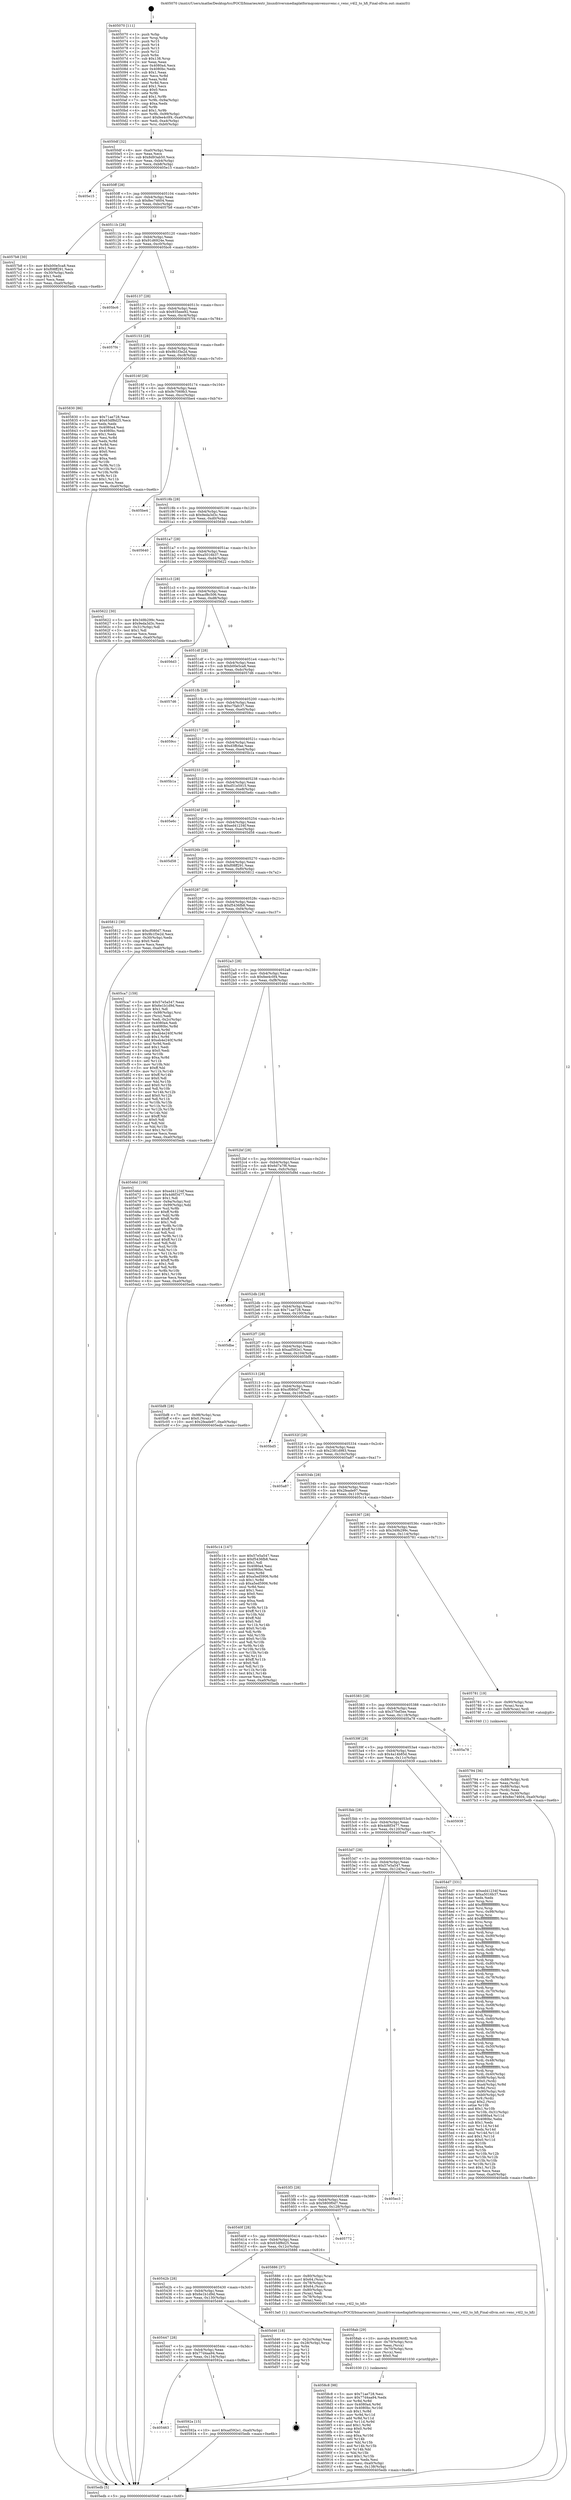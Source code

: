 digraph "0x405070" {
  label = "0x405070 (/mnt/c/Users/mathe/Desktop/tcc/POCII/binaries/extr_linuxdriversmediaplatformqcomvenusvenc.c_venc_v4l2_to_hfi_Final-ollvm.out::main(0))"
  labelloc = "t"
  node[shape=record]

  Entry [label="",width=0.3,height=0.3,shape=circle,fillcolor=black,style=filled]
  "0x4050df" [label="{
     0x4050df [32]\l
     | [instrs]\l
     &nbsp;&nbsp;0x4050df \<+6\>: mov -0xa0(%rbp),%eax\l
     &nbsp;&nbsp;0x4050e5 \<+2\>: mov %eax,%ecx\l
     &nbsp;&nbsp;0x4050e7 \<+6\>: sub $0x8d93ab50,%ecx\l
     &nbsp;&nbsp;0x4050ed \<+6\>: mov %eax,-0xb4(%rbp)\l
     &nbsp;&nbsp;0x4050f3 \<+6\>: mov %ecx,-0xb8(%rbp)\l
     &nbsp;&nbsp;0x4050f9 \<+6\>: je 0000000000405e15 \<main+0xda5\>\l
  }"]
  "0x405e15" [label="{
     0x405e15\l
  }", style=dashed]
  "0x4050ff" [label="{
     0x4050ff [28]\l
     | [instrs]\l
     &nbsp;&nbsp;0x4050ff \<+5\>: jmp 0000000000405104 \<main+0x94\>\l
     &nbsp;&nbsp;0x405104 \<+6\>: mov -0xb4(%rbp),%eax\l
     &nbsp;&nbsp;0x40510a \<+5\>: sub $0x8ec74604,%eax\l
     &nbsp;&nbsp;0x40510f \<+6\>: mov %eax,-0xbc(%rbp)\l
     &nbsp;&nbsp;0x405115 \<+6\>: je 00000000004057b8 \<main+0x748\>\l
  }"]
  Exit [label="",width=0.3,height=0.3,shape=circle,fillcolor=black,style=filled,peripheries=2]
  "0x4057b8" [label="{
     0x4057b8 [30]\l
     | [instrs]\l
     &nbsp;&nbsp;0x4057b8 \<+5\>: mov $0xb00e5ca8,%eax\l
     &nbsp;&nbsp;0x4057bd \<+5\>: mov $0xf08ff291,%ecx\l
     &nbsp;&nbsp;0x4057c2 \<+3\>: mov -0x30(%rbp),%edx\l
     &nbsp;&nbsp;0x4057c5 \<+3\>: cmp $0x1,%edx\l
     &nbsp;&nbsp;0x4057c8 \<+3\>: cmovl %ecx,%eax\l
     &nbsp;&nbsp;0x4057cb \<+6\>: mov %eax,-0xa0(%rbp)\l
     &nbsp;&nbsp;0x4057d1 \<+5\>: jmp 0000000000405edb \<main+0xe6b\>\l
  }"]
  "0x40511b" [label="{
     0x40511b [28]\l
     | [instrs]\l
     &nbsp;&nbsp;0x40511b \<+5\>: jmp 0000000000405120 \<main+0xb0\>\l
     &nbsp;&nbsp;0x405120 \<+6\>: mov -0xb4(%rbp),%eax\l
     &nbsp;&nbsp;0x405126 \<+5\>: sub $0x91d6924e,%eax\l
     &nbsp;&nbsp;0x40512b \<+6\>: mov %eax,-0xc0(%rbp)\l
     &nbsp;&nbsp;0x405131 \<+6\>: je 0000000000405bc6 \<main+0xb56\>\l
  }"]
  "0x405463" [label="{
     0x405463\l
  }", style=dashed]
  "0x405bc6" [label="{
     0x405bc6\l
  }", style=dashed]
  "0x405137" [label="{
     0x405137 [28]\l
     | [instrs]\l
     &nbsp;&nbsp;0x405137 \<+5\>: jmp 000000000040513c \<main+0xcc\>\l
     &nbsp;&nbsp;0x40513c \<+6\>: mov -0xb4(%rbp),%eax\l
     &nbsp;&nbsp;0x405142 \<+5\>: sub $0x935eee92,%eax\l
     &nbsp;&nbsp;0x405147 \<+6\>: mov %eax,-0xc4(%rbp)\l
     &nbsp;&nbsp;0x40514d \<+6\>: je 00000000004057f4 \<main+0x784\>\l
  }"]
  "0x40592a" [label="{
     0x40592a [15]\l
     | [instrs]\l
     &nbsp;&nbsp;0x40592a \<+10\>: movl $0xad592e1,-0xa0(%rbp)\l
     &nbsp;&nbsp;0x405934 \<+5\>: jmp 0000000000405edb \<main+0xe6b\>\l
  }"]
  "0x4057f4" [label="{
     0x4057f4\l
  }", style=dashed]
  "0x405153" [label="{
     0x405153 [28]\l
     | [instrs]\l
     &nbsp;&nbsp;0x405153 \<+5\>: jmp 0000000000405158 \<main+0xe8\>\l
     &nbsp;&nbsp;0x405158 \<+6\>: mov -0xb4(%rbp),%eax\l
     &nbsp;&nbsp;0x40515e \<+5\>: sub $0x9b1f3e2d,%eax\l
     &nbsp;&nbsp;0x405163 \<+6\>: mov %eax,-0xc8(%rbp)\l
     &nbsp;&nbsp;0x405169 \<+6\>: je 0000000000405830 \<main+0x7c0\>\l
  }"]
  "0x405447" [label="{
     0x405447 [28]\l
     | [instrs]\l
     &nbsp;&nbsp;0x405447 \<+5\>: jmp 000000000040544c \<main+0x3dc\>\l
     &nbsp;&nbsp;0x40544c \<+6\>: mov -0xb4(%rbp),%eax\l
     &nbsp;&nbsp;0x405452 \<+5\>: sub $0x77d4aa94,%eax\l
     &nbsp;&nbsp;0x405457 \<+6\>: mov %eax,-0x134(%rbp)\l
     &nbsp;&nbsp;0x40545d \<+6\>: je 000000000040592a \<main+0x8ba\>\l
  }"]
  "0x405830" [label="{
     0x405830 [86]\l
     | [instrs]\l
     &nbsp;&nbsp;0x405830 \<+5\>: mov $0x71ae728,%eax\l
     &nbsp;&nbsp;0x405835 \<+5\>: mov $0x63df8d25,%ecx\l
     &nbsp;&nbsp;0x40583a \<+2\>: xor %edx,%edx\l
     &nbsp;&nbsp;0x40583c \<+7\>: mov 0x4080a4,%esi\l
     &nbsp;&nbsp;0x405843 \<+7\>: mov 0x4080bc,%edi\l
     &nbsp;&nbsp;0x40584a \<+3\>: sub $0x1,%edx\l
     &nbsp;&nbsp;0x40584d \<+3\>: mov %esi,%r8d\l
     &nbsp;&nbsp;0x405850 \<+3\>: add %edx,%r8d\l
     &nbsp;&nbsp;0x405853 \<+4\>: imul %r8d,%esi\l
     &nbsp;&nbsp;0x405857 \<+3\>: and $0x1,%esi\l
     &nbsp;&nbsp;0x40585a \<+3\>: cmp $0x0,%esi\l
     &nbsp;&nbsp;0x40585d \<+4\>: sete %r9b\l
     &nbsp;&nbsp;0x405861 \<+3\>: cmp $0xa,%edi\l
     &nbsp;&nbsp;0x405864 \<+4\>: setl %r10b\l
     &nbsp;&nbsp;0x405868 \<+3\>: mov %r9b,%r11b\l
     &nbsp;&nbsp;0x40586b \<+3\>: and %r10b,%r11b\l
     &nbsp;&nbsp;0x40586e \<+3\>: xor %r10b,%r9b\l
     &nbsp;&nbsp;0x405871 \<+3\>: or %r9b,%r11b\l
     &nbsp;&nbsp;0x405874 \<+4\>: test $0x1,%r11b\l
     &nbsp;&nbsp;0x405878 \<+3\>: cmovne %ecx,%eax\l
     &nbsp;&nbsp;0x40587b \<+6\>: mov %eax,-0xa0(%rbp)\l
     &nbsp;&nbsp;0x405881 \<+5\>: jmp 0000000000405edb \<main+0xe6b\>\l
  }"]
  "0x40516f" [label="{
     0x40516f [28]\l
     | [instrs]\l
     &nbsp;&nbsp;0x40516f \<+5\>: jmp 0000000000405174 \<main+0x104\>\l
     &nbsp;&nbsp;0x405174 \<+6\>: mov -0xb4(%rbp),%eax\l
     &nbsp;&nbsp;0x40517a \<+5\>: sub $0x9c7069b3,%eax\l
     &nbsp;&nbsp;0x40517f \<+6\>: mov %eax,-0xcc(%rbp)\l
     &nbsp;&nbsp;0x405185 \<+6\>: je 0000000000405be4 \<main+0xb74\>\l
  }"]
  "0x405d46" [label="{
     0x405d46 [18]\l
     | [instrs]\l
     &nbsp;&nbsp;0x405d46 \<+3\>: mov -0x2c(%rbp),%eax\l
     &nbsp;&nbsp;0x405d49 \<+4\>: lea -0x28(%rbp),%rsp\l
     &nbsp;&nbsp;0x405d4d \<+1\>: pop %rbx\l
     &nbsp;&nbsp;0x405d4e \<+2\>: pop %r12\l
     &nbsp;&nbsp;0x405d50 \<+2\>: pop %r13\l
     &nbsp;&nbsp;0x405d52 \<+2\>: pop %r14\l
     &nbsp;&nbsp;0x405d54 \<+2\>: pop %r15\l
     &nbsp;&nbsp;0x405d56 \<+1\>: pop %rbp\l
     &nbsp;&nbsp;0x405d57 \<+1\>: ret\l
  }"]
  "0x405be4" [label="{
     0x405be4\l
  }", style=dashed]
  "0x40518b" [label="{
     0x40518b [28]\l
     | [instrs]\l
     &nbsp;&nbsp;0x40518b \<+5\>: jmp 0000000000405190 \<main+0x120\>\l
     &nbsp;&nbsp;0x405190 \<+6\>: mov -0xb4(%rbp),%eax\l
     &nbsp;&nbsp;0x405196 \<+5\>: sub $0x9eda3d3c,%eax\l
     &nbsp;&nbsp;0x40519b \<+6\>: mov %eax,-0xd0(%rbp)\l
     &nbsp;&nbsp;0x4051a1 \<+6\>: je 0000000000405640 \<main+0x5d0\>\l
  }"]
  "0x4058c8" [label="{
     0x4058c8 [98]\l
     | [instrs]\l
     &nbsp;&nbsp;0x4058c8 \<+5\>: mov $0x71ae728,%esi\l
     &nbsp;&nbsp;0x4058cd \<+5\>: mov $0x77d4aa94,%edx\l
     &nbsp;&nbsp;0x4058d2 \<+3\>: xor %r8d,%r8d\l
     &nbsp;&nbsp;0x4058d5 \<+8\>: mov 0x4080a4,%r9d\l
     &nbsp;&nbsp;0x4058dd \<+8\>: mov 0x4080bc,%r10d\l
     &nbsp;&nbsp;0x4058e5 \<+4\>: sub $0x1,%r8d\l
     &nbsp;&nbsp;0x4058e9 \<+3\>: mov %r9d,%r11d\l
     &nbsp;&nbsp;0x4058ec \<+3\>: add %r8d,%r11d\l
     &nbsp;&nbsp;0x4058ef \<+4\>: imul %r11d,%r9d\l
     &nbsp;&nbsp;0x4058f3 \<+4\>: and $0x1,%r9d\l
     &nbsp;&nbsp;0x4058f7 \<+4\>: cmp $0x0,%r9d\l
     &nbsp;&nbsp;0x4058fb \<+3\>: sete %bl\l
     &nbsp;&nbsp;0x4058fe \<+4\>: cmp $0xa,%r10d\l
     &nbsp;&nbsp;0x405902 \<+4\>: setl %r14b\l
     &nbsp;&nbsp;0x405906 \<+3\>: mov %bl,%r15b\l
     &nbsp;&nbsp;0x405909 \<+3\>: and %r14b,%r15b\l
     &nbsp;&nbsp;0x40590c \<+3\>: xor %r14b,%bl\l
     &nbsp;&nbsp;0x40590f \<+3\>: or %bl,%r15b\l
     &nbsp;&nbsp;0x405912 \<+4\>: test $0x1,%r15b\l
     &nbsp;&nbsp;0x405916 \<+3\>: cmovne %edx,%esi\l
     &nbsp;&nbsp;0x405919 \<+6\>: mov %esi,-0xa0(%rbp)\l
     &nbsp;&nbsp;0x40591f \<+6\>: mov %eax,-0x138(%rbp)\l
     &nbsp;&nbsp;0x405925 \<+5\>: jmp 0000000000405edb \<main+0xe6b\>\l
  }"]
  "0x405640" [label="{
     0x405640\l
  }", style=dashed]
  "0x4051a7" [label="{
     0x4051a7 [28]\l
     | [instrs]\l
     &nbsp;&nbsp;0x4051a7 \<+5\>: jmp 00000000004051ac \<main+0x13c\>\l
     &nbsp;&nbsp;0x4051ac \<+6\>: mov -0xb4(%rbp),%eax\l
     &nbsp;&nbsp;0x4051b2 \<+5\>: sub $0xa5016b37,%eax\l
     &nbsp;&nbsp;0x4051b7 \<+6\>: mov %eax,-0xd4(%rbp)\l
     &nbsp;&nbsp;0x4051bd \<+6\>: je 0000000000405622 \<main+0x5b2\>\l
  }"]
  "0x4058ab" [label="{
     0x4058ab [29]\l
     | [instrs]\l
     &nbsp;&nbsp;0x4058ab \<+10\>: movabs $0x4060f2,%rdi\l
     &nbsp;&nbsp;0x4058b5 \<+4\>: mov -0x70(%rbp),%rcx\l
     &nbsp;&nbsp;0x4058b9 \<+2\>: mov %eax,(%rcx)\l
     &nbsp;&nbsp;0x4058bb \<+4\>: mov -0x70(%rbp),%rcx\l
     &nbsp;&nbsp;0x4058bf \<+2\>: mov (%rcx),%esi\l
     &nbsp;&nbsp;0x4058c1 \<+2\>: mov $0x0,%al\l
     &nbsp;&nbsp;0x4058c3 \<+5\>: call 0000000000401030 \<printf@plt\>\l
     | [calls]\l
     &nbsp;&nbsp;0x401030 \{1\} (unknown)\l
  }"]
  "0x405622" [label="{
     0x405622 [30]\l
     | [instrs]\l
     &nbsp;&nbsp;0x405622 \<+5\>: mov $0x349b299c,%eax\l
     &nbsp;&nbsp;0x405627 \<+5\>: mov $0x9eda3d3c,%ecx\l
     &nbsp;&nbsp;0x40562c \<+3\>: mov -0x31(%rbp),%dl\l
     &nbsp;&nbsp;0x40562f \<+3\>: test $0x1,%dl\l
     &nbsp;&nbsp;0x405632 \<+3\>: cmovne %ecx,%eax\l
     &nbsp;&nbsp;0x405635 \<+6\>: mov %eax,-0xa0(%rbp)\l
     &nbsp;&nbsp;0x40563b \<+5\>: jmp 0000000000405edb \<main+0xe6b\>\l
  }"]
  "0x4051c3" [label="{
     0x4051c3 [28]\l
     | [instrs]\l
     &nbsp;&nbsp;0x4051c3 \<+5\>: jmp 00000000004051c8 \<main+0x158\>\l
     &nbsp;&nbsp;0x4051c8 \<+6\>: mov -0xb4(%rbp),%eax\l
     &nbsp;&nbsp;0x4051ce \<+5\>: sub $0xacf8c506,%eax\l
     &nbsp;&nbsp;0x4051d3 \<+6\>: mov %eax,-0xd8(%rbp)\l
     &nbsp;&nbsp;0x4051d9 \<+6\>: je 00000000004056d3 \<main+0x663\>\l
  }"]
  "0x40542b" [label="{
     0x40542b [28]\l
     | [instrs]\l
     &nbsp;&nbsp;0x40542b \<+5\>: jmp 0000000000405430 \<main+0x3c0\>\l
     &nbsp;&nbsp;0x405430 \<+6\>: mov -0xb4(%rbp),%eax\l
     &nbsp;&nbsp;0x405436 \<+5\>: sub $0x6e1b1d9d,%eax\l
     &nbsp;&nbsp;0x40543b \<+6\>: mov %eax,-0x130(%rbp)\l
     &nbsp;&nbsp;0x405441 \<+6\>: je 0000000000405d46 \<main+0xcd6\>\l
  }"]
  "0x4056d3" [label="{
     0x4056d3\l
  }", style=dashed]
  "0x4051df" [label="{
     0x4051df [28]\l
     | [instrs]\l
     &nbsp;&nbsp;0x4051df \<+5\>: jmp 00000000004051e4 \<main+0x174\>\l
     &nbsp;&nbsp;0x4051e4 \<+6\>: mov -0xb4(%rbp),%eax\l
     &nbsp;&nbsp;0x4051ea \<+5\>: sub $0xb00e5ca8,%eax\l
     &nbsp;&nbsp;0x4051ef \<+6\>: mov %eax,-0xdc(%rbp)\l
     &nbsp;&nbsp;0x4051f5 \<+6\>: je 00000000004057d6 \<main+0x766\>\l
  }"]
  "0x405886" [label="{
     0x405886 [37]\l
     | [instrs]\l
     &nbsp;&nbsp;0x405886 \<+4\>: mov -0x80(%rbp),%rax\l
     &nbsp;&nbsp;0x40588a \<+6\>: movl $0x64,(%rax)\l
     &nbsp;&nbsp;0x405890 \<+4\>: mov -0x78(%rbp),%rax\l
     &nbsp;&nbsp;0x405894 \<+6\>: movl $0x64,(%rax)\l
     &nbsp;&nbsp;0x40589a \<+4\>: mov -0x80(%rbp),%rax\l
     &nbsp;&nbsp;0x40589e \<+2\>: mov (%rax),%edi\l
     &nbsp;&nbsp;0x4058a0 \<+4\>: mov -0x78(%rbp),%rax\l
     &nbsp;&nbsp;0x4058a4 \<+2\>: mov (%rax),%esi\l
     &nbsp;&nbsp;0x4058a6 \<+5\>: call 00000000004013a0 \<venc_v4l2_to_hfi\>\l
     | [calls]\l
     &nbsp;&nbsp;0x4013a0 \{1\} (/mnt/c/Users/mathe/Desktop/tcc/POCII/binaries/extr_linuxdriversmediaplatformqcomvenusvenc.c_venc_v4l2_to_hfi_Final-ollvm.out::venc_v4l2_to_hfi)\l
  }"]
  "0x4057d6" [label="{
     0x4057d6\l
  }", style=dashed]
  "0x4051fb" [label="{
     0x4051fb [28]\l
     | [instrs]\l
     &nbsp;&nbsp;0x4051fb \<+5\>: jmp 0000000000405200 \<main+0x190\>\l
     &nbsp;&nbsp;0x405200 \<+6\>: mov -0xb4(%rbp),%eax\l
     &nbsp;&nbsp;0x405206 \<+5\>: sub $0xc7fafc37,%eax\l
     &nbsp;&nbsp;0x40520b \<+6\>: mov %eax,-0xe0(%rbp)\l
     &nbsp;&nbsp;0x405211 \<+6\>: je 00000000004059cc \<main+0x95c\>\l
  }"]
  "0x40540f" [label="{
     0x40540f [28]\l
     | [instrs]\l
     &nbsp;&nbsp;0x40540f \<+5\>: jmp 0000000000405414 \<main+0x3a4\>\l
     &nbsp;&nbsp;0x405414 \<+6\>: mov -0xb4(%rbp),%eax\l
     &nbsp;&nbsp;0x40541a \<+5\>: sub $0x63df8d25,%eax\l
     &nbsp;&nbsp;0x40541f \<+6\>: mov %eax,-0x12c(%rbp)\l
     &nbsp;&nbsp;0x405425 \<+6\>: je 0000000000405886 \<main+0x816\>\l
  }"]
  "0x4059cc" [label="{
     0x4059cc\l
  }", style=dashed]
  "0x405217" [label="{
     0x405217 [28]\l
     | [instrs]\l
     &nbsp;&nbsp;0x405217 \<+5\>: jmp 000000000040521c \<main+0x1ac\>\l
     &nbsp;&nbsp;0x40521c \<+6\>: mov -0xb4(%rbp),%eax\l
     &nbsp;&nbsp;0x405222 \<+5\>: sub $0xd3ffcfae,%eax\l
     &nbsp;&nbsp;0x405227 \<+6\>: mov %eax,-0xe4(%rbp)\l
     &nbsp;&nbsp;0x40522d \<+6\>: je 0000000000405b1a \<main+0xaaa\>\l
  }"]
  "0x405772" [label="{
     0x405772\l
  }", style=dashed]
  "0x405b1a" [label="{
     0x405b1a\l
  }", style=dashed]
  "0x405233" [label="{
     0x405233 [28]\l
     | [instrs]\l
     &nbsp;&nbsp;0x405233 \<+5\>: jmp 0000000000405238 \<main+0x1c8\>\l
     &nbsp;&nbsp;0x405238 \<+6\>: mov -0xb4(%rbp),%eax\l
     &nbsp;&nbsp;0x40523e \<+5\>: sub $0xd51e5915,%eax\l
     &nbsp;&nbsp;0x405243 \<+6\>: mov %eax,-0xe8(%rbp)\l
     &nbsp;&nbsp;0x405249 \<+6\>: je 0000000000405e6c \<main+0xdfc\>\l
  }"]
  "0x4053f3" [label="{
     0x4053f3 [28]\l
     | [instrs]\l
     &nbsp;&nbsp;0x4053f3 \<+5\>: jmp 00000000004053f8 \<main+0x388\>\l
     &nbsp;&nbsp;0x4053f8 \<+6\>: mov -0xb4(%rbp),%eax\l
     &nbsp;&nbsp;0x4053fe \<+5\>: sub $0x5800f0d7,%eax\l
     &nbsp;&nbsp;0x405403 \<+6\>: mov %eax,-0x128(%rbp)\l
     &nbsp;&nbsp;0x405409 \<+6\>: je 0000000000405772 \<main+0x702\>\l
  }"]
  "0x405e6c" [label="{
     0x405e6c\l
  }", style=dashed]
  "0x40524f" [label="{
     0x40524f [28]\l
     | [instrs]\l
     &nbsp;&nbsp;0x40524f \<+5\>: jmp 0000000000405254 \<main+0x1e4\>\l
     &nbsp;&nbsp;0x405254 \<+6\>: mov -0xb4(%rbp),%eax\l
     &nbsp;&nbsp;0x40525a \<+5\>: sub $0xed41234f,%eax\l
     &nbsp;&nbsp;0x40525f \<+6\>: mov %eax,-0xec(%rbp)\l
     &nbsp;&nbsp;0x405265 \<+6\>: je 0000000000405d58 \<main+0xce8\>\l
  }"]
  "0x405ec3" [label="{
     0x405ec3\l
  }", style=dashed]
  "0x405d58" [label="{
     0x405d58\l
  }", style=dashed]
  "0x40526b" [label="{
     0x40526b [28]\l
     | [instrs]\l
     &nbsp;&nbsp;0x40526b \<+5\>: jmp 0000000000405270 \<main+0x200\>\l
     &nbsp;&nbsp;0x405270 \<+6\>: mov -0xb4(%rbp),%eax\l
     &nbsp;&nbsp;0x405276 \<+5\>: sub $0xf08ff291,%eax\l
     &nbsp;&nbsp;0x40527b \<+6\>: mov %eax,-0xf0(%rbp)\l
     &nbsp;&nbsp;0x405281 \<+6\>: je 0000000000405812 \<main+0x7a2\>\l
  }"]
  "0x405794" [label="{
     0x405794 [36]\l
     | [instrs]\l
     &nbsp;&nbsp;0x405794 \<+7\>: mov -0x88(%rbp),%rdi\l
     &nbsp;&nbsp;0x40579b \<+2\>: mov %eax,(%rdi)\l
     &nbsp;&nbsp;0x40579d \<+7\>: mov -0x88(%rbp),%rdi\l
     &nbsp;&nbsp;0x4057a4 \<+2\>: mov (%rdi),%eax\l
     &nbsp;&nbsp;0x4057a6 \<+3\>: mov %eax,-0x30(%rbp)\l
     &nbsp;&nbsp;0x4057a9 \<+10\>: movl $0x8ec74604,-0xa0(%rbp)\l
     &nbsp;&nbsp;0x4057b3 \<+5\>: jmp 0000000000405edb \<main+0xe6b\>\l
  }"]
  "0x405812" [label="{
     0x405812 [30]\l
     | [instrs]\l
     &nbsp;&nbsp;0x405812 \<+5\>: mov $0xcf080d7,%eax\l
     &nbsp;&nbsp;0x405817 \<+5\>: mov $0x9b1f3e2d,%ecx\l
     &nbsp;&nbsp;0x40581c \<+3\>: mov -0x30(%rbp),%edx\l
     &nbsp;&nbsp;0x40581f \<+3\>: cmp $0x0,%edx\l
     &nbsp;&nbsp;0x405822 \<+3\>: cmove %ecx,%eax\l
     &nbsp;&nbsp;0x405825 \<+6\>: mov %eax,-0xa0(%rbp)\l
     &nbsp;&nbsp;0x40582b \<+5\>: jmp 0000000000405edb \<main+0xe6b\>\l
  }"]
  "0x405287" [label="{
     0x405287 [28]\l
     | [instrs]\l
     &nbsp;&nbsp;0x405287 \<+5\>: jmp 000000000040528c \<main+0x21c\>\l
     &nbsp;&nbsp;0x40528c \<+6\>: mov -0xb4(%rbp),%eax\l
     &nbsp;&nbsp;0x405292 \<+5\>: sub $0xf5436fb8,%eax\l
     &nbsp;&nbsp;0x405297 \<+6\>: mov %eax,-0xf4(%rbp)\l
     &nbsp;&nbsp;0x40529d \<+6\>: je 0000000000405ca7 \<main+0xc37\>\l
  }"]
  "0x4053d7" [label="{
     0x4053d7 [28]\l
     | [instrs]\l
     &nbsp;&nbsp;0x4053d7 \<+5\>: jmp 00000000004053dc \<main+0x36c\>\l
     &nbsp;&nbsp;0x4053dc \<+6\>: mov -0xb4(%rbp),%eax\l
     &nbsp;&nbsp;0x4053e2 \<+5\>: sub $0x57e5a547,%eax\l
     &nbsp;&nbsp;0x4053e7 \<+6\>: mov %eax,-0x124(%rbp)\l
     &nbsp;&nbsp;0x4053ed \<+6\>: je 0000000000405ec3 \<main+0xe53\>\l
  }"]
  "0x405ca7" [label="{
     0x405ca7 [159]\l
     | [instrs]\l
     &nbsp;&nbsp;0x405ca7 \<+5\>: mov $0x57e5a547,%eax\l
     &nbsp;&nbsp;0x405cac \<+5\>: mov $0x6e1b1d9d,%ecx\l
     &nbsp;&nbsp;0x405cb1 \<+2\>: mov $0x1,%dl\l
     &nbsp;&nbsp;0x405cb3 \<+7\>: mov -0x98(%rbp),%rsi\l
     &nbsp;&nbsp;0x405cba \<+2\>: mov (%rsi),%edi\l
     &nbsp;&nbsp;0x405cbc \<+3\>: mov %edi,-0x2c(%rbp)\l
     &nbsp;&nbsp;0x405cbf \<+7\>: mov 0x4080a4,%edi\l
     &nbsp;&nbsp;0x405cc6 \<+8\>: mov 0x4080bc,%r8d\l
     &nbsp;&nbsp;0x405cce \<+3\>: mov %edi,%r9d\l
     &nbsp;&nbsp;0x405cd1 \<+7\>: sub $0xeb4e240f,%r9d\l
     &nbsp;&nbsp;0x405cd8 \<+4\>: sub $0x1,%r9d\l
     &nbsp;&nbsp;0x405cdc \<+7\>: add $0xeb4e240f,%r9d\l
     &nbsp;&nbsp;0x405ce3 \<+4\>: imul %r9d,%edi\l
     &nbsp;&nbsp;0x405ce7 \<+3\>: and $0x1,%edi\l
     &nbsp;&nbsp;0x405cea \<+3\>: cmp $0x0,%edi\l
     &nbsp;&nbsp;0x405ced \<+4\>: sete %r10b\l
     &nbsp;&nbsp;0x405cf1 \<+4\>: cmp $0xa,%r8d\l
     &nbsp;&nbsp;0x405cf5 \<+4\>: setl %r11b\l
     &nbsp;&nbsp;0x405cf9 \<+3\>: mov %r10b,%bl\l
     &nbsp;&nbsp;0x405cfc \<+3\>: xor $0xff,%bl\l
     &nbsp;&nbsp;0x405cff \<+3\>: mov %r11b,%r14b\l
     &nbsp;&nbsp;0x405d02 \<+4\>: xor $0xff,%r14b\l
     &nbsp;&nbsp;0x405d06 \<+3\>: xor $0x0,%dl\l
     &nbsp;&nbsp;0x405d09 \<+3\>: mov %bl,%r15b\l
     &nbsp;&nbsp;0x405d0c \<+4\>: and $0x0,%r15b\l
     &nbsp;&nbsp;0x405d10 \<+3\>: and %dl,%r10b\l
     &nbsp;&nbsp;0x405d13 \<+3\>: mov %r14b,%r12b\l
     &nbsp;&nbsp;0x405d16 \<+4\>: and $0x0,%r12b\l
     &nbsp;&nbsp;0x405d1a \<+3\>: and %dl,%r11b\l
     &nbsp;&nbsp;0x405d1d \<+3\>: or %r10b,%r15b\l
     &nbsp;&nbsp;0x405d20 \<+3\>: or %r11b,%r12b\l
     &nbsp;&nbsp;0x405d23 \<+3\>: xor %r12b,%r15b\l
     &nbsp;&nbsp;0x405d26 \<+3\>: or %r14b,%bl\l
     &nbsp;&nbsp;0x405d29 \<+3\>: xor $0xff,%bl\l
     &nbsp;&nbsp;0x405d2c \<+3\>: or $0x0,%dl\l
     &nbsp;&nbsp;0x405d2f \<+2\>: and %dl,%bl\l
     &nbsp;&nbsp;0x405d31 \<+3\>: or %bl,%r15b\l
     &nbsp;&nbsp;0x405d34 \<+4\>: test $0x1,%r15b\l
     &nbsp;&nbsp;0x405d38 \<+3\>: cmovne %ecx,%eax\l
     &nbsp;&nbsp;0x405d3b \<+6\>: mov %eax,-0xa0(%rbp)\l
     &nbsp;&nbsp;0x405d41 \<+5\>: jmp 0000000000405edb \<main+0xe6b\>\l
  }"]
  "0x4052a3" [label="{
     0x4052a3 [28]\l
     | [instrs]\l
     &nbsp;&nbsp;0x4052a3 \<+5\>: jmp 00000000004052a8 \<main+0x238\>\l
     &nbsp;&nbsp;0x4052a8 \<+6\>: mov -0xb4(%rbp),%eax\l
     &nbsp;&nbsp;0x4052ae \<+5\>: sub $0xfee4c0f4,%eax\l
     &nbsp;&nbsp;0x4052b3 \<+6\>: mov %eax,-0xf8(%rbp)\l
     &nbsp;&nbsp;0x4052b9 \<+6\>: je 000000000040546d \<main+0x3fd\>\l
  }"]
  "0x4054d7" [label="{
     0x4054d7 [331]\l
     | [instrs]\l
     &nbsp;&nbsp;0x4054d7 \<+5\>: mov $0xed41234f,%eax\l
     &nbsp;&nbsp;0x4054dc \<+5\>: mov $0xa5016b37,%ecx\l
     &nbsp;&nbsp;0x4054e1 \<+2\>: xor %edx,%edx\l
     &nbsp;&nbsp;0x4054e3 \<+3\>: mov %rsp,%rsi\l
     &nbsp;&nbsp;0x4054e6 \<+4\>: add $0xfffffffffffffff0,%rsi\l
     &nbsp;&nbsp;0x4054ea \<+3\>: mov %rsi,%rsp\l
     &nbsp;&nbsp;0x4054ed \<+7\>: mov %rsi,-0x98(%rbp)\l
     &nbsp;&nbsp;0x4054f4 \<+3\>: mov %rsp,%rsi\l
     &nbsp;&nbsp;0x4054f7 \<+4\>: add $0xfffffffffffffff0,%rsi\l
     &nbsp;&nbsp;0x4054fb \<+3\>: mov %rsi,%rsp\l
     &nbsp;&nbsp;0x4054fe \<+3\>: mov %rsp,%rdi\l
     &nbsp;&nbsp;0x405501 \<+4\>: add $0xfffffffffffffff0,%rdi\l
     &nbsp;&nbsp;0x405505 \<+3\>: mov %rdi,%rsp\l
     &nbsp;&nbsp;0x405508 \<+7\>: mov %rdi,-0x90(%rbp)\l
     &nbsp;&nbsp;0x40550f \<+3\>: mov %rsp,%rdi\l
     &nbsp;&nbsp;0x405512 \<+4\>: add $0xfffffffffffffff0,%rdi\l
     &nbsp;&nbsp;0x405516 \<+3\>: mov %rdi,%rsp\l
     &nbsp;&nbsp;0x405519 \<+7\>: mov %rdi,-0x88(%rbp)\l
     &nbsp;&nbsp;0x405520 \<+3\>: mov %rsp,%rdi\l
     &nbsp;&nbsp;0x405523 \<+4\>: add $0xfffffffffffffff0,%rdi\l
     &nbsp;&nbsp;0x405527 \<+3\>: mov %rdi,%rsp\l
     &nbsp;&nbsp;0x40552a \<+4\>: mov %rdi,-0x80(%rbp)\l
     &nbsp;&nbsp;0x40552e \<+3\>: mov %rsp,%rdi\l
     &nbsp;&nbsp;0x405531 \<+4\>: add $0xfffffffffffffff0,%rdi\l
     &nbsp;&nbsp;0x405535 \<+3\>: mov %rdi,%rsp\l
     &nbsp;&nbsp;0x405538 \<+4\>: mov %rdi,-0x78(%rbp)\l
     &nbsp;&nbsp;0x40553c \<+3\>: mov %rsp,%rdi\l
     &nbsp;&nbsp;0x40553f \<+4\>: add $0xfffffffffffffff0,%rdi\l
     &nbsp;&nbsp;0x405543 \<+3\>: mov %rdi,%rsp\l
     &nbsp;&nbsp;0x405546 \<+4\>: mov %rdi,-0x70(%rbp)\l
     &nbsp;&nbsp;0x40554a \<+3\>: mov %rsp,%rdi\l
     &nbsp;&nbsp;0x40554d \<+4\>: add $0xfffffffffffffff0,%rdi\l
     &nbsp;&nbsp;0x405551 \<+3\>: mov %rdi,%rsp\l
     &nbsp;&nbsp;0x405554 \<+4\>: mov %rdi,-0x68(%rbp)\l
     &nbsp;&nbsp;0x405558 \<+3\>: mov %rsp,%rdi\l
     &nbsp;&nbsp;0x40555b \<+4\>: add $0xfffffffffffffff0,%rdi\l
     &nbsp;&nbsp;0x40555f \<+3\>: mov %rdi,%rsp\l
     &nbsp;&nbsp;0x405562 \<+4\>: mov %rdi,-0x60(%rbp)\l
     &nbsp;&nbsp;0x405566 \<+3\>: mov %rsp,%rdi\l
     &nbsp;&nbsp;0x405569 \<+4\>: add $0xfffffffffffffff0,%rdi\l
     &nbsp;&nbsp;0x40556d \<+3\>: mov %rdi,%rsp\l
     &nbsp;&nbsp;0x405570 \<+4\>: mov %rdi,-0x58(%rbp)\l
     &nbsp;&nbsp;0x405574 \<+3\>: mov %rsp,%rdi\l
     &nbsp;&nbsp;0x405577 \<+4\>: add $0xfffffffffffffff0,%rdi\l
     &nbsp;&nbsp;0x40557b \<+3\>: mov %rdi,%rsp\l
     &nbsp;&nbsp;0x40557e \<+4\>: mov %rdi,-0x50(%rbp)\l
     &nbsp;&nbsp;0x405582 \<+3\>: mov %rsp,%rdi\l
     &nbsp;&nbsp;0x405585 \<+4\>: add $0xfffffffffffffff0,%rdi\l
     &nbsp;&nbsp;0x405589 \<+3\>: mov %rdi,%rsp\l
     &nbsp;&nbsp;0x40558c \<+4\>: mov %rdi,-0x48(%rbp)\l
     &nbsp;&nbsp;0x405590 \<+3\>: mov %rsp,%rdi\l
     &nbsp;&nbsp;0x405593 \<+4\>: add $0xfffffffffffffff0,%rdi\l
     &nbsp;&nbsp;0x405597 \<+3\>: mov %rdi,%rsp\l
     &nbsp;&nbsp;0x40559a \<+4\>: mov %rdi,-0x40(%rbp)\l
     &nbsp;&nbsp;0x40559e \<+7\>: mov -0x98(%rbp),%rdi\l
     &nbsp;&nbsp;0x4055a5 \<+6\>: movl $0x0,(%rdi)\l
     &nbsp;&nbsp;0x4055ab \<+7\>: mov -0xa4(%rbp),%r8d\l
     &nbsp;&nbsp;0x4055b2 \<+3\>: mov %r8d,(%rsi)\l
     &nbsp;&nbsp;0x4055b5 \<+7\>: mov -0x90(%rbp),%rdi\l
     &nbsp;&nbsp;0x4055bc \<+7\>: mov -0xb0(%rbp),%r9\l
     &nbsp;&nbsp;0x4055c3 \<+3\>: mov %r9,(%rdi)\l
     &nbsp;&nbsp;0x4055c6 \<+3\>: cmpl $0x2,(%rsi)\l
     &nbsp;&nbsp;0x4055c9 \<+4\>: setne %r10b\l
     &nbsp;&nbsp;0x4055cd \<+4\>: and $0x1,%r10b\l
     &nbsp;&nbsp;0x4055d1 \<+4\>: mov %r10b,-0x31(%rbp)\l
     &nbsp;&nbsp;0x4055d5 \<+8\>: mov 0x4080a4,%r11d\l
     &nbsp;&nbsp;0x4055dd \<+7\>: mov 0x4080bc,%ebx\l
     &nbsp;&nbsp;0x4055e4 \<+3\>: sub $0x1,%edx\l
     &nbsp;&nbsp;0x4055e7 \<+3\>: mov %r11d,%r14d\l
     &nbsp;&nbsp;0x4055ea \<+3\>: add %edx,%r14d\l
     &nbsp;&nbsp;0x4055ed \<+4\>: imul %r14d,%r11d\l
     &nbsp;&nbsp;0x4055f1 \<+4\>: and $0x1,%r11d\l
     &nbsp;&nbsp;0x4055f5 \<+4\>: cmp $0x0,%r11d\l
     &nbsp;&nbsp;0x4055f9 \<+4\>: sete %r10b\l
     &nbsp;&nbsp;0x4055fd \<+3\>: cmp $0xa,%ebx\l
     &nbsp;&nbsp;0x405600 \<+4\>: setl %r15b\l
     &nbsp;&nbsp;0x405604 \<+3\>: mov %r10b,%r12b\l
     &nbsp;&nbsp;0x405607 \<+3\>: and %r15b,%r12b\l
     &nbsp;&nbsp;0x40560a \<+3\>: xor %r15b,%r10b\l
     &nbsp;&nbsp;0x40560d \<+3\>: or %r10b,%r12b\l
     &nbsp;&nbsp;0x405610 \<+4\>: test $0x1,%r12b\l
     &nbsp;&nbsp;0x405614 \<+3\>: cmovne %ecx,%eax\l
     &nbsp;&nbsp;0x405617 \<+6\>: mov %eax,-0xa0(%rbp)\l
     &nbsp;&nbsp;0x40561d \<+5\>: jmp 0000000000405edb \<main+0xe6b\>\l
  }"]
  "0x40546d" [label="{
     0x40546d [106]\l
     | [instrs]\l
     &nbsp;&nbsp;0x40546d \<+5\>: mov $0xed41234f,%eax\l
     &nbsp;&nbsp;0x405472 \<+5\>: mov $0x4d6f3477,%ecx\l
     &nbsp;&nbsp;0x405477 \<+2\>: mov $0x1,%dl\l
     &nbsp;&nbsp;0x405479 \<+7\>: mov -0x9a(%rbp),%sil\l
     &nbsp;&nbsp;0x405480 \<+7\>: mov -0x99(%rbp),%dil\l
     &nbsp;&nbsp;0x405487 \<+3\>: mov %sil,%r8b\l
     &nbsp;&nbsp;0x40548a \<+4\>: xor $0xff,%r8b\l
     &nbsp;&nbsp;0x40548e \<+3\>: mov %dil,%r9b\l
     &nbsp;&nbsp;0x405491 \<+4\>: xor $0xff,%r9b\l
     &nbsp;&nbsp;0x405495 \<+3\>: xor $0x1,%dl\l
     &nbsp;&nbsp;0x405498 \<+3\>: mov %r8b,%r10b\l
     &nbsp;&nbsp;0x40549b \<+4\>: and $0xff,%r10b\l
     &nbsp;&nbsp;0x40549f \<+3\>: and %dl,%sil\l
     &nbsp;&nbsp;0x4054a2 \<+3\>: mov %r9b,%r11b\l
     &nbsp;&nbsp;0x4054a5 \<+4\>: and $0xff,%r11b\l
     &nbsp;&nbsp;0x4054a9 \<+3\>: and %dl,%dil\l
     &nbsp;&nbsp;0x4054ac \<+3\>: or %sil,%r10b\l
     &nbsp;&nbsp;0x4054af \<+3\>: or %dil,%r11b\l
     &nbsp;&nbsp;0x4054b2 \<+3\>: xor %r11b,%r10b\l
     &nbsp;&nbsp;0x4054b5 \<+3\>: or %r9b,%r8b\l
     &nbsp;&nbsp;0x4054b8 \<+4\>: xor $0xff,%r8b\l
     &nbsp;&nbsp;0x4054bc \<+3\>: or $0x1,%dl\l
     &nbsp;&nbsp;0x4054bf \<+3\>: and %dl,%r8b\l
     &nbsp;&nbsp;0x4054c2 \<+3\>: or %r8b,%r10b\l
     &nbsp;&nbsp;0x4054c5 \<+4\>: test $0x1,%r10b\l
     &nbsp;&nbsp;0x4054c9 \<+3\>: cmovne %ecx,%eax\l
     &nbsp;&nbsp;0x4054cc \<+6\>: mov %eax,-0xa0(%rbp)\l
     &nbsp;&nbsp;0x4054d2 \<+5\>: jmp 0000000000405edb \<main+0xe6b\>\l
  }"]
  "0x4052bf" [label="{
     0x4052bf [28]\l
     | [instrs]\l
     &nbsp;&nbsp;0x4052bf \<+5\>: jmp 00000000004052c4 \<main+0x254\>\l
     &nbsp;&nbsp;0x4052c4 \<+6\>: mov -0xb4(%rbp),%eax\l
     &nbsp;&nbsp;0x4052ca \<+5\>: sub $0x6d7a7f6,%eax\l
     &nbsp;&nbsp;0x4052cf \<+6\>: mov %eax,-0xfc(%rbp)\l
     &nbsp;&nbsp;0x4052d5 \<+6\>: je 0000000000405d9d \<main+0xd2d\>\l
  }"]
  "0x405edb" [label="{
     0x405edb [5]\l
     | [instrs]\l
     &nbsp;&nbsp;0x405edb \<+5\>: jmp 00000000004050df \<main+0x6f\>\l
  }"]
  "0x405070" [label="{
     0x405070 [111]\l
     | [instrs]\l
     &nbsp;&nbsp;0x405070 \<+1\>: push %rbp\l
     &nbsp;&nbsp;0x405071 \<+3\>: mov %rsp,%rbp\l
     &nbsp;&nbsp;0x405074 \<+2\>: push %r15\l
     &nbsp;&nbsp;0x405076 \<+2\>: push %r14\l
     &nbsp;&nbsp;0x405078 \<+2\>: push %r13\l
     &nbsp;&nbsp;0x40507a \<+2\>: push %r12\l
     &nbsp;&nbsp;0x40507c \<+1\>: push %rbx\l
     &nbsp;&nbsp;0x40507d \<+7\>: sub $0x138,%rsp\l
     &nbsp;&nbsp;0x405084 \<+2\>: xor %eax,%eax\l
     &nbsp;&nbsp;0x405086 \<+7\>: mov 0x4080a4,%ecx\l
     &nbsp;&nbsp;0x40508d \<+7\>: mov 0x4080bc,%edx\l
     &nbsp;&nbsp;0x405094 \<+3\>: sub $0x1,%eax\l
     &nbsp;&nbsp;0x405097 \<+3\>: mov %ecx,%r8d\l
     &nbsp;&nbsp;0x40509a \<+3\>: add %eax,%r8d\l
     &nbsp;&nbsp;0x40509d \<+4\>: imul %r8d,%ecx\l
     &nbsp;&nbsp;0x4050a1 \<+3\>: and $0x1,%ecx\l
     &nbsp;&nbsp;0x4050a4 \<+3\>: cmp $0x0,%ecx\l
     &nbsp;&nbsp;0x4050a7 \<+4\>: sete %r9b\l
     &nbsp;&nbsp;0x4050ab \<+4\>: and $0x1,%r9b\l
     &nbsp;&nbsp;0x4050af \<+7\>: mov %r9b,-0x9a(%rbp)\l
     &nbsp;&nbsp;0x4050b6 \<+3\>: cmp $0xa,%edx\l
     &nbsp;&nbsp;0x4050b9 \<+4\>: setl %r9b\l
     &nbsp;&nbsp;0x4050bd \<+4\>: and $0x1,%r9b\l
     &nbsp;&nbsp;0x4050c1 \<+7\>: mov %r9b,-0x99(%rbp)\l
     &nbsp;&nbsp;0x4050c8 \<+10\>: movl $0xfee4c0f4,-0xa0(%rbp)\l
     &nbsp;&nbsp;0x4050d2 \<+6\>: mov %edi,-0xa4(%rbp)\l
     &nbsp;&nbsp;0x4050d8 \<+7\>: mov %rsi,-0xb0(%rbp)\l
  }"]
  "0x4053bb" [label="{
     0x4053bb [28]\l
     | [instrs]\l
     &nbsp;&nbsp;0x4053bb \<+5\>: jmp 00000000004053c0 \<main+0x350\>\l
     &nbsp;&nbsp;0x4053c0 \<+6\>: mov -0xb4(%rbp),%eax\l
     &nbsp;&nbsp;0x4053c6 \<+5\>: sub $0x4d6f3477,%eax\l
     &nbsp;&nbsp;0x4053cb \<+6\>: mov %eax,-0x120(%rbp)\l
     &nbsp;&nbsp;0x4053d1 \<+6\>: je 00000000004054d7 \<main+0x467\>\l
  }"]
  "0x405d9d" [label="{
     0x405d9d\l
  }", style=dashed]
  "0x4052db" [label="{
     0x4052db [28]\l
     | [instrs]\l
     &nbsp;&nbsp;0x4052db \<+5\>: jmp 00000000004052e0 \<main+0x270\>\l
     &nbsp;&nbsp;0x4052e0 \<+6\>: mov -0xb4(%rbp),%eax\l
     &nbsp;&nbsp;0x4052e6 \<+5\>: sub $0x71ae728,%eax\l
     &nbsp;&nbsp;0x4052eb \<+6\>: mov %eax,-0x100(%rbp)\l
     &nbsp;&nbsp;0x4052f1 \<+6\>: je 0000000000405dbe \<main+0xd4e\>\l
  }"]
  "0x405939" [label="{
     0x405939\l
  }", style=dashed]
  "0x405dbe" [label="{
     0x405dbe\l
  }", style=dashed]
  "0x4052f7" [label="{
     0x4052f7 [28]\l
     | [instrs]\l
     &nbsp;&nbsp;0x4052f7 \<+5\>: jmp 00000000004052fc \<main+0x28c\>\l
     &nbsp;&nbsp;0x4052fc \<+6\>: mov -0xb4(%rbp),%eax\l
     &nbsp;&nbsp;0x405302 \<+5\>: sub $0xad592e1,%eax\l
     &nbsp;&nbsp;0x405307 \<+6\>: mov %eax,-0x104(%rbp)\l
     &nbsp;&nbsp;0x40530d \<+6\>: je 0000000000405bf8 \<main+0xb88\>\l
  }"]
  "0x40539f" [label="{
     0x40539f [28]\l
     | [instrs]\l
     &nbsp;&nbsp;0x40539f \<+5\>: jmp 00000000004053a4 \<main+0x334\>\l
     &nbsp;&nbsp;0x4053a4 \<+6\>: mov -0xb4(%rbp),%eax\l
     &nbsp;&nbsp;0x4053aa \<+5\>: sub $0x4a14b85d,%eax\l
     &nbsp;&nbsp;0x4053af \<+6\>: mov %eax,-0x11c(%rbp)\l
     &nbsp;&nbsp;0x4053b5 \<+6\>: je 0000000000405939 \<main+0x8c9\>\l
  }"]
  "0x405bf8" [label="{
     0x405bf8 [28]\l
     | [instrs]\l
     &nbsp;&nbsp;0x405bf8 \<+7\>: mov -0x98(%rbp),%rax\l
     &nbsp;&nbsp;0x405bff \<+6\>: movl $0x0,(%rax)\l
     &nbsp;&nbsp;0x405c05 \<+10\>: movl $0x2feade97,-0xa0(%rbp)\l
     &nbsp;&nbsp;0x405c0f \<+5\>: jmp 0000000000405edb \<main+0xe6b\>\l
  }"]
  "0x405313" [label="{
     0x405313 [28]\l
     | [instrs]\l
     &nbsp;&nbsp;0x405313 \<+5\>: jmp 0000000000405318 \<main+0x2a8\>\l
     &nbsp;&nbsp;0x405318 \<+6\>: mov -0xb4(%rbp),%eax\l
     &nbsp;&nbsp;0x40531e \<+5\>: sub $0xcf080d7,%eax\l
     &nbsp;&nbsp;0x405323 \<+6\>: mov %eax,-0x108(%rbp)\l
     &nbsp;&nbsp;0x405329 \<+6\>: je 0000000000405bd5 \<main+0xb65\>\l
  }"]
  "0x405a78" [label="{
     0x405a78\l
  }", style=dashed]
  "0x405bd5" [label="{
     0x405bd5\l
  }", style=dashed]
  "0x40532f" [label="{
     0x40532f [28]\l
     | [instrs]\l
     &nbsp;&nbsp;0x40532f \<+5\>: jmp 0000000000405334 \<main+0x2c4\>\l
     &nbsp;&nbsp;0x405334 \<+6\>: mov -0xb4(%rbp),%eax\l
     &nbsp;&nbsp;0x40533a \<+5\>: sub $0x2381d983,%eax\l
     &nbsp;&nbsp;0x40533f \<+6\>: mov %eax,-0x10c(%rbp)\l
     &nbsp;&nbsp;0x405345 \<+6\>: je 0000000000405a87 \<main+0xa17\>\l
  }"]
  "0x405383" [label="{
     0x405383 [28]\l
     | [instrs]\l
     &nbsp;&nbsp;0x405383 \<+5\>: jmp 0000000000405388 \<main+0x318\>\l
     &nbsp;&nbsp;0x405388 \<+6\>: mov -0xb4(%rbp),%eax\l
     &nbsp;&nbsp;0x40538e \<+5\>: sub $0x370ef3ee,%eax\l
     &nbsp;&nbsp;0x405393 \<+6\>: mov %eax,-0x118(%rbp)\l
     &nbsp;&nbsp;0x405399 \<+6\>: je 0000000000405a78 \<main+0xa08\>\l
  }"]
  "0x405a87" [label="{
     0x405a87\l
  }", style=dashed]
  "0x40534b" [label="{
     0x40534b [28]\l
     | [instrs]\l
     &nbsp;&nbsp;0x40534b \<+5\>: jmp 0000000000405350 \<main+0x2e0\>\l
     &nbsp;&nbsp;0x405350 \<+6\>: mov -0xb4(%rbp),%eax\l
     &nbsp;&nbsp;0x405356 \<+5\>: sub $0x2feade97,%eax\l
     &nbsp;&nbsp;0x40535b \<+6\>: mov %eax,-0x110(%rbp)\l
     &nbsp;&nbsp;0x405361 \<+6\>: je 0000000000405c14 \<main+0xba4\>\l
  }"]
  "0x405781" [label="{
     0x405781 [19]\l
     | [instrs]\l
     &nbsp;&nbsp;0x405781 \<+7\>: mov -0x90(%rbp),%rax\l
     &nbsp;&nbsp;0x405788 \<+3\>: mov (%rax),%rax\l
     &nbsp;&nbsp;0x40578b \<+4\>: mov 0x8(%rax),%rdi\l
     &nbsp;&nbsp;0x40578f \<+5\>: call 0000000000401040 \<atoi@plt\>\l
     | [calls]\l
     &nbsp;&nbsp;0x401040 \{1\} (unknown)\l
  }"]
  "0x405c14" [label="{
     0x405c14 [147]\l
     | [instrs]\l
     &nbsp;&nbsp;0x405c14 \<+5\>: mov $0x57e5a547,%eax\l
     &nbsp;&nbsp;0x405c19 \<+5\>: mov $0xf5436fb8,%ecx\l
     &nbsp;&nbsp;0x405c1e \<+2\>: mov $0x1,%dl\l
     &nbsp;&nbsp;0x405c20 \<+7\>: mov 0x4080a4,%esi\l
     &nbsp;&nbsp;0x405c27 \<+7\>: mov 0x4080bc,%edi\l
     &nbsp;&nbsp;0x405c2e \<+3\>: mov %esi,%r8d\l
     &nbsp;&nbsp;0x405c31 \<+7\>: add $0xa5ed5906,%r8d\l
     &nbsp;&nbsp;0x405c38 \<+4\>: sub $0x1,%r8d\l
     &nbsp;&nbsp;0x405c3c \<+7\>: sub $0xa5ed5906,%r8d\l
     &nbsp;&nbsp;0x405c43 \<+4\>: imul %r8d,%esi\l
     &nbsp;&nbsp;0x405c47 \<+3\>: and $0x1,%esi\l
     &nbsp;&nbsp;0x405c4a \<+3\>: cmp $0x0,%esi\l
     &nbsp;&nbsp;0x405c4d \<+4\>: sete %r9b\l
     &nbsp;&nbsp;0x405c51 \<+3\>: cmp $0xa,%edi\l
     &nbsp;&nbsp;0x405c54 \<+4\>: setl %r10b\l
     &nbsp;&nbsp;0x405c58 \<+3\>: mov %r9b,%r11b\l
     &nbsp;&nbsp;0x405c5b \<+4\>: xor $0xff,%r11b\l
     &nbsp;&nbsp;0x405c5f \<+3\>: mov %r10b,%bl\l
     &nbsp;&nbsp;0x405c62 \<+3\>: xor $0xff,%bl\l
     &nbsp;&nbsp;0x405c65 \<+3\>: xor $0x0,%dl\l
     &nbsp;&nbsp;0x405c68 \<+3\>: mov %r11b,%r14b\l
     &nbsp;&nbsp;0x405c6b \<+4\>: and $0x0,%r14b\l
     &nbsp;&nbsp;0x405c6f \<+3\>: and %dl,%r9b\l
     &nbsp;&nbsp;0x405c72 \<+3\>: mov %bl,%r15b\l
     &nbsp;&nbsp;0x405c75 \<+4\>: and $0x0,%r15b\l
     &nbsp;&nbsp;0x405c79 \<+3\>: and %dl,%r10b\l
     &nbsp;&nbsp;0x405c7c \<+3\>: or %r9b,%r14b\l
     &nbsp;&nbsp;0x405c7f \<+3\>: or %r10b,%r15b\l
     &nbsp;&nbsp;0x405c82 \<+3\>: xor %r15b,%r14b\l
     &nbsp;&nbsp;0x405c85 \<+3\>: or %bl,%r11b\l
     &nbsp;&nbsp;0x405c88 \<+4\>: xor $0xff,%r11b\l
     &nbsp;&nbsp;0x405c8c \<+3\>: or $0x0,%dl\l
     &nbsp;&nbsp;0x405c8f \<+3\>: and %dl,%r11b\l
     &nbsp;&nbsp;0x405c92 \<+3\>: or %r11b,%r14b\l
     &nbsp;&nbsp;0x405c95 \<+4\>: test $0x1,%r14b\l
     &nbsp;&nbsp;0x405c99 \<+3\>: cmovne %ecx,%eax\l
     &nbsp;&nbsp;0x405c9c \<+6\>: mov %eax,-0xa0(%rbp)\l
     &nbsp;&nbsp;0x405ca2 \<+5\>: jmp 0000000000405edb \<main+0xe6b\>\l
  }"]
  "0x405367" [label="{
     0x405367 [28]\l
     | [instrs]\l
     &nbsp;&nbsp;0x405367 \<+5\>: jmp 000000000040536c \<main+0x2fc\>\l
     &nbsp;&nbsp;0x40536c \<+6\>: mov -0xb4(%rbp),%eax\l
     &nbsp;&nbsp;0x405372 \<+5\>: sub $0x349b299c,%eax\l
     &nbsp;&nbsp;0x405377 \<+6\>: mov %eax,-0x114(%rbp)\l
     &nbsp;&nbsp;0x40537d \<+6\>: je 0000000000405781 \<main+0x711\>\l
  }"]
  Entry -> "0x405070" [label=" 1"]
  "0x4050df" -> "0x405e15" [label=" 0"]
  "0x4050df" -> "0x4050ff" [label=" 13"]
  "0x405d46" -> Exit [label=" 1"]
  "0x4050ff" -> "0x4057b8" [label=" 1"]
  "0x4050ff" -> "0x40511b" [label=" 12"]
  "0x405ca7" -> "0x405edb" [label=" 1"]
  "0x40511b" -> "0x405bc6" [label=" 0"]
  "0x40511b" -> "0x405137" [label=" 12"]
  "0x405c14" -> "0x405edb" [label=" 1"]
  "0x405137" -> "0x4057f4" [label=" 0"]
  "0x405137" -> "0x405153" [label=" 12"]
  "0x405bf8" -> "0x405edb" [label=" 1"]
  "0x405153" -> "0x405830" [label=" 1"]
  "0x405153" -> "0x40516f" [label=" 11"]
  "0x405447" -> "0x405463" [label=" 0"]
  "0x40516f" -> "0x405be4" [label=" 0"]
  "0x40516f" -> "0x40518b" [label=" 11"]
  "0x405447" -> "0x40592a" [label=" 1"]
  "0x40518b" -> "0x405640" [label=" 0"]
  "0x40518b" -> "0x4051a7" [label=" 11"]
  "0x40542b" -> "0x405447" [label=" 1"]
  "0x4051a7" -> "0x405622" [label=" 1"]
  "0x4051a7" -> "0x4051c3" [label=" 10"]
  "0x40542b" -> "0x405d46" [label=" 1"]
  "0x4051c3" -> "0x4056d3" [label=" 0"]
  "0x4051c3" -> "0x4051df" [label=" 10"]
  "0x40592a" -> "0x405edb" [label=" 1"]
  "0x4051df" -> "0x4057d6" [label=" 0"]
  "0x4051df" -> "0x4051fb" [label=" 10"]
  "0x4058c8" -> "0x405edb" [label=" 1"]
  "0x4051fb" -> "0x4059cc" [label=" 0"]
  "0x4051fb" -> "0x405217" [label=" 10"]
  "0x405886" -> "0x4058ab" [label=" 1"]
  "0x405217" -> "0x405b1a" [label=" 0"]
  "0x405217" -> "0x405233" [label=" 10"]
  "0x40540f" -> "0x40542b" [label=" 2"]
  "0x405233" -> "0x405e6c" [label=" 0"]
  "0x405233" -> "0x40524f" [label=" 10"]
  "0x4058ab" -> "0x4058c8" [label=" 1"]
  "0x40524f" -> "0x405d58" [label=" 0"]
  "0x40524f" -> "0x40526b" [label=" 10"]
  "0x4053f3" -> "0x40540f" [label=" 3"]
  "0x40526b" -> "0x405812" [label=" 1"]
  "0x40526b" -> "0x405287" [label=" 9"]
  "0x40540f" -> "0x405886" [label=" 1"]
  "0x405287" -> "0x405ca7" [label=" 1"]
  "0x405287" -> "0x4052a3" [label=" 8"]
  "0x4053d7" -> "0x405ec3" [label=" 0"]
  "0x4052a3" -> "0x40546d" [label=" 1"]
  "0x4052a3" -> "0x4052bf" [label=" 7"]
  "0x40546d" -> "0x405edb" [label=" 1"]
  "0x405070" -> "0x4050df" [label=" 1"]
  "0x405edb" -> "0x4050df" [label=" 12"]
  "0x4053f3" -> "0x405772" [label=" 0"]
  "0x4052bf" -> "0x405d9d" [label=" 0"]
  "0x4052bf" -> "0x4052db" [label=" 7"]
  "0x405812" -> "0x405edb" [label=" 1"]
  "0x4052db" -> "0x405dbe" [label=" 0"]
  "0x4052db" -> "0x4052f7" [label=" 7"]
  "0x4057b8" -> "0x405edb" [label=" 1"]
  "0x4052f7" -> "0x405bf8" [label=" 1"]
  "0x4052f7" -> "0x405313" [label=" 6"]
  "0x405781" -> "0x405794" [label=" 1"]
  "0x405313" -> "0x405bd5" [label=" 0"]
  "0x405313" -> "0x40532f" [label=" 6"]
  "0x405622" -> "0x405edb" [label=" 1"]
  "0x40532f" -> "0x405a87" [label=" 0"]
  "0x40532f" -> "0x40534b" [label=" 6"]
  "0x4053d7" -> "0x4053f3" [label=" 3"]
  "0x40534b" -> "0x405c14" [label=" 1"]
  "0x40534b" -> "0x405367" [label=" 5"]
  "0x4053bb" -> "0x4053d7" [label=" 3"]
  "0x405367" -> "0x405781" [label=" 1"]
  "0x405367" -> "0x405383" [label=" 4"]
  "0x4054d7" -> "0x405edb" [label=" 1"]
  "0x405383" -> "0x405a78" [label=" 0"]
  "0x405383" -> "0x40539f" [label=" 4"]
  "0x405794" -> "0x405edb" [label=" 1"]
  "0x40539f" -> "0x405939" [label=" 0"]
  "0x40539f" -> "0x4053bb" [label=" 4"]
  "0x405830" -> "0x405edb" [label=" 1"]
  "0x4053bb" -> "0x4054d7" [label=" 1"]
}
